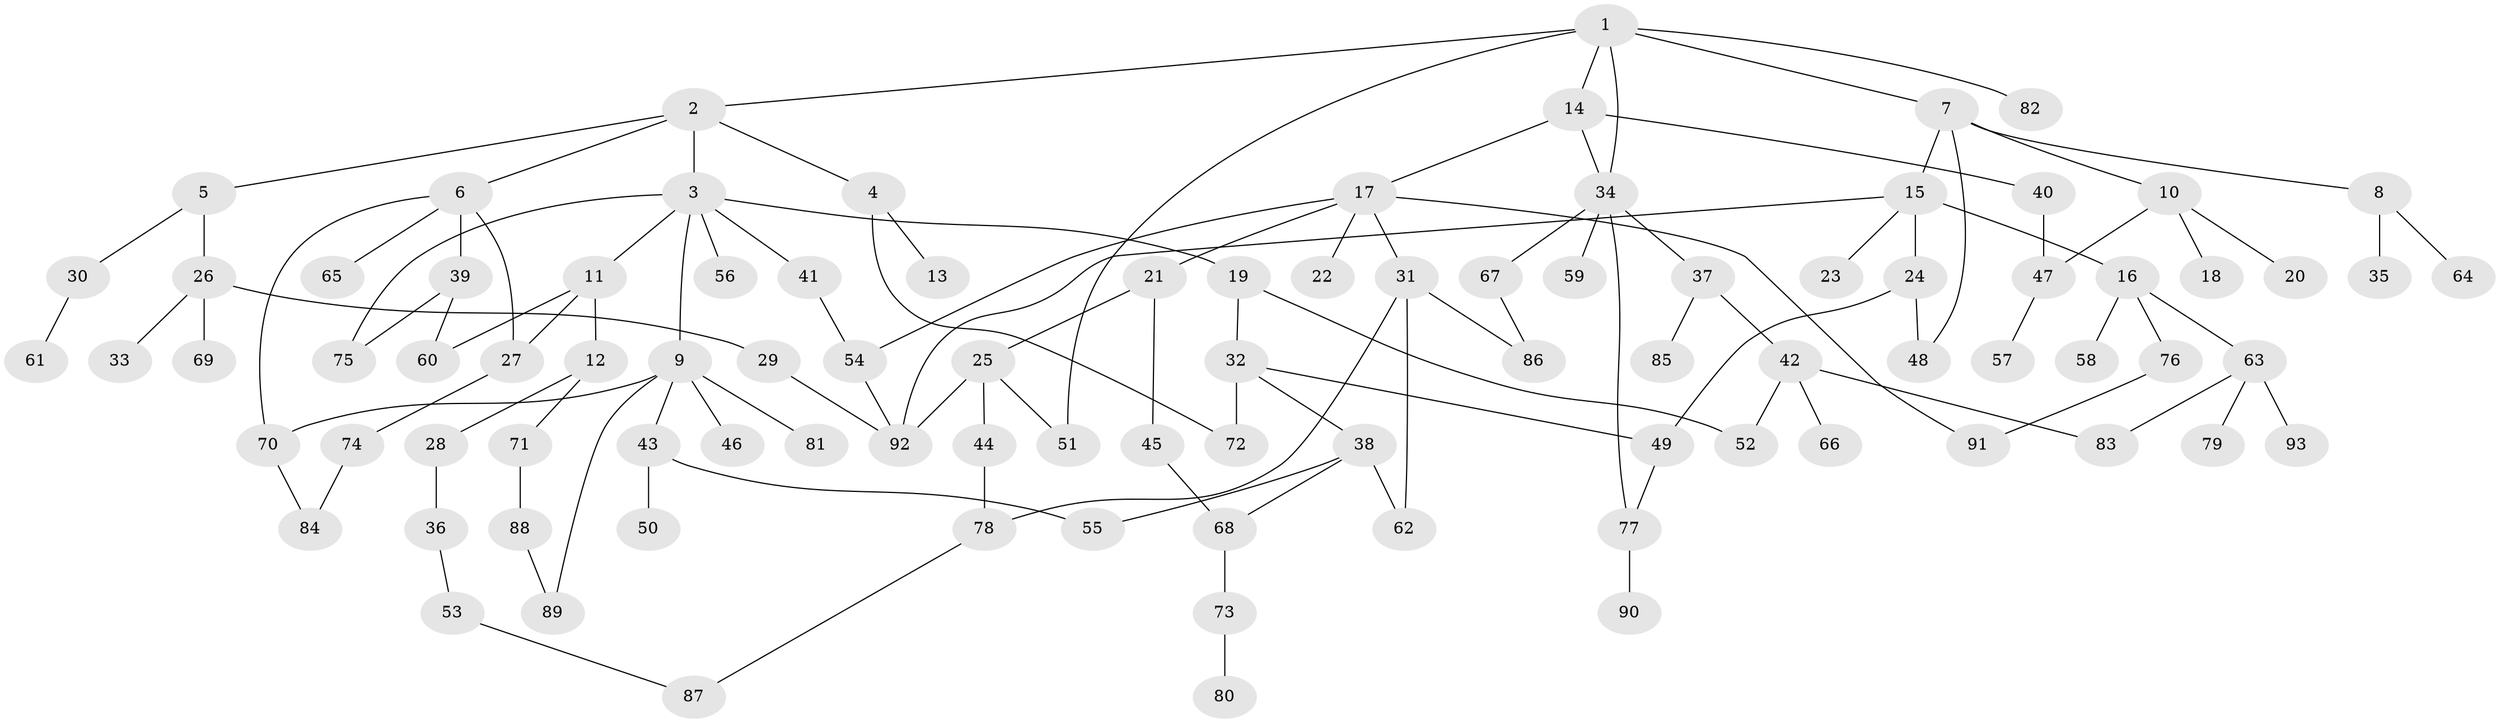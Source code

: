 // Generated by graph-tools (version 1.1) at 2025/10/02/27/25 16:10:52]
// undirected, 93 vertices, 118 edges
graph export_dot {
graph [start="1"]
  node [color=gray90,style=filled];
  1;
  2;
  3;
  4;
  5;
  6;
  7;
  8;
  9;
  10;
  11;
  12;
  13;
  14;
  15;
  16;
  17;
  18;
  19;
  20;
  21;
  22;
  23;
  24;
  25;
  26;
  27;
  28;
  29;
  30;
  31;
  32;
  33;
  34;
  35;
  36;
  37;
  38;
  39;
  40;
  41;
  42;
  43;
  44;
  45;
  46;
  47;
  48;
  49;
  50;
  51;
  52;
  53;
  54;
  55;
  56;
  57;
  58;
  59;
  60;
  61;
  62;
  63;
  64;
  65;
  66;
  67;
  68;
  69;
  70;
  71;
  72;
  73;
  74;
  75;
  76;
  77;
  78;
  79;
  80;
  81;
  82;
  83;
  84;
  85;
  86;
  87;
  88;
  89;
  90;
  91;
  92;
  93;
  1 -- 2;
  1 -- 7;
  1 -- 14;
  1 -- 82;
  1 -- 51;
  1 -- 34;
  2 -- 3;
  2 -- 4;
  2 -- 5;
  2 -- 6;
  3 -- 9;
  3 -- 11;
  3 -- 19;
  3 -- 41;
  3 -- 56;
  3 -- 75;
  4 -- 13;
  4 -- 72;
  5 -- 26;
  5 -- 30;
  6 -- 27;
  6 -- 39;
  6 -- 65;
  6 -- 70;
  7 -- 8;
  7 -- 10;
  7 -- 15;
  7 -- 48;
  8 -- 35;
  8 -- 64;
  9 -- 43;
  9 -- 46;
  9 -- 81;
  9 -- 70;
  9 -- 89;
  10 -- 18;
  10 -- 20;
  10 -- 47;
  11 -- 12;
  11 -- 27;
  11 -- 60;
  12 -- 28;
  12 -- 71;
  14 -- 17;
  14 -- 34;
  14 -- 40;
  15 -- 16;
  15 -- 23;
  15 -- 24;
  15 -- 92;
  16 -- 58;
  16 -- 63;
  16 -- 76;
  17 -- 21;
  17 -- 22;
  17 -- 31;
  17 -- 91;
  17 -- 54;
  19 -- 32;
  19 -- 52;
  21 -- 25;
  21 -- 45;
  24 -- 48;
  24 -- 49;
  25 -- 44;
  25 -- 51;
  25 -- 92;
  26 -- 29;
  26 -- 33;
  26 -- 69;
  27 -- 74;
  28 -- 36;
  29 -- 92;
  30 -- 61;
  31 -- 78;
  31 -- 86;
  31 -- 62;
  32 -- 38;
  32 -- 49;
  32 -- 72;
  34 -- 37;
  34 -- 59;
  34 -- 67;
  34 -- 77;
  36 -- 53;
  37 -- 42;
  37 -- 85;
  38 -- 62;
  38 -- 68;
  38 -- 55;
  39 -- 60;
  39 -- 75;
  40 -- 47;
  41 -- 54;
  42 -- 52;
  42 -- 66;
  42 -- 83;
  43 -- 50;
  43 -- 55;
  44 -- 78;
  45 -- 68;
  47 -- 57;
  49 -- 77;
  53 -- 87;
  54 -- 92;
  63 -- 79;
  63 -- 83;
  63 -- 93;
  67 -- 86;
  68 -- 73;
  70 -- 84;
  71 -- 88;
  73 -- 80;
  74 -- 84;
  76 -- 91;
  77 -- 90;
  78 -- 87;
  88 -- 89;
}
